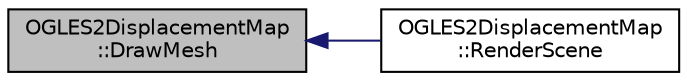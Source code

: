 digraph "OGLES2DisplacementMap::DrawMesh"
{
  edge [fontname="Helvetica",fontsize="10",labelfontname="Helvetica",labelfontsize="10"];
  node [fontname="Helvetica",fontsize="10",shape=record];
  rankdir="LR";
  Node1 [label="OGLES2DisplacementMap\l::DrawMesh",height=0.2,width=0.4,color="black", fillcolor="grey75", style="filled", fontcolor="black"];
  Node1 -> Node2 [dir="back",color="midnightblue",fontsize="10",style="solid"];
  Node2 [label="OGLES2DisplacementMap\l::RenderScene",height=0.2,width=0.4,color="black", fillcolor="white", style="filled",URL="$class_o_g_l_e_s2_displacement_map.html#a32ad71c4b07fbc0bbbb802c14acd0c11"];
}
